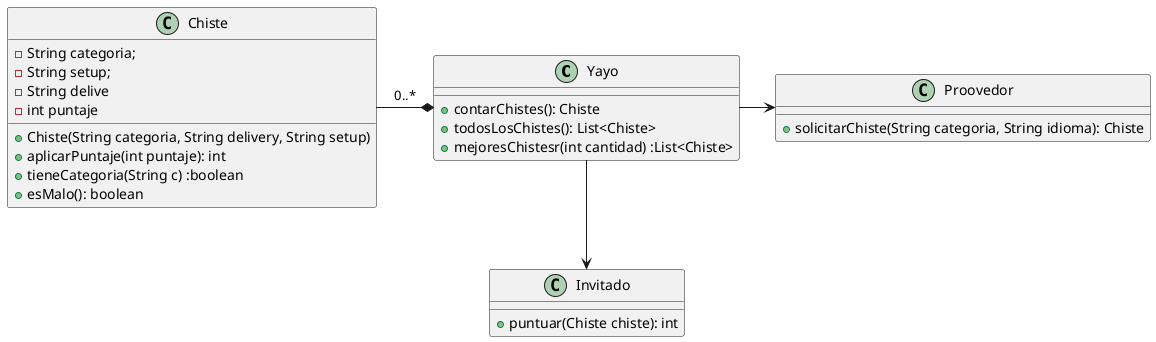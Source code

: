 @startuml
'https://plantuml.com/class-diagram

class Yayo {
+ contarChistes(): Chiste
+ todosLosChistes(): List<Chiste>
+ mejoresChistesr(int cantidad) :List<Chiste>
}

class Chiste {
- String categoria;
- String setup;
- String delive
- int puntaje
+ Chiste(String categoria, String delivery, String setup)
+  aplicarPuntaje(int puntaje): int
+  tieneCategoria(String c) :boolean
+  esMalo(): boolean

}

class Proovedor {
+ solicitarChiste(String categoria, String idioma): Chiste
}

class Invitado {
+ puntuar(Chiste chiste): int
}

Yayo *-left- Chiste: 0..*
Yayo -down-> Invitado
Yayo -right->Proovedor

@enduml